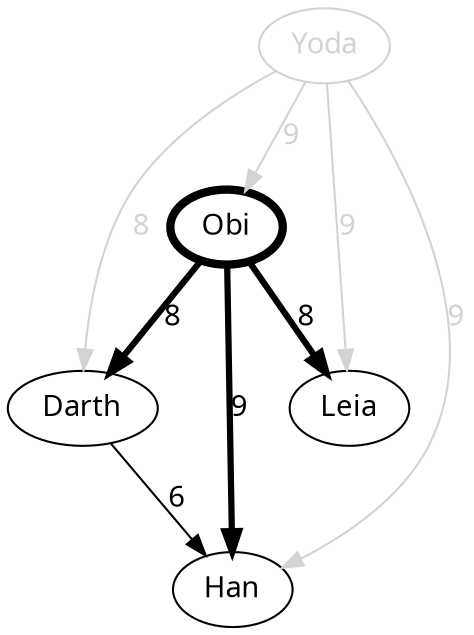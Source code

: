 /* circo 2013-02-19-vergleich_2.dot -Tsvg -O */

digraph "direkter Vergleich" {
  bgcolor = transparent;
  edge [fontname="Avenir"]
  node [fontname="Avenir"; style=filled; fillcolor=white]

  "Darth"
  "Leia"
  "Obi" [penwidth=4.0]
  "Han"
  "Yoda" [color=lightgray fillcolor=none fontcolor=lightgray]

  "Obi" -> "Darth" [label="8" penwidth=3.0];
  "Obi" -> "Leia" [label="8" penwidth=3.0];
  "Obi" -> "Han" [label="9" penwidth=3.0];

  "Darth" -> "Han" [label="6"];

  edge [color=lightgray fontcolor=lightgray]

  "Yoda" -> "Darth" [label="8"];
  "Yoda" -> "Leia" [label="9"];
  "Yoda" -> "Obi" [label="9"];
  "Yoda" -> "Han" [label="9"];
}
